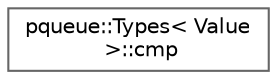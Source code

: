 digraph "类继承关系图"
{
 // LATEX_PDF_SIZE
  bgcolor="transparent";
  edge [fontname=Helvetica,fontsize=10,labelfontname=Helvetica,labelfontsize=10];
  node [fontname=Helvetica,fontsize=10,shape=box,height=0.2,width=0.4];
  rankdir="LR";
  Node0 [id="Node000000",label="pqueue::Types\< Value\l \>::cmp",height=0.2,width=0.4,color="grey40", fillcolor="white", style="filled",URL="$structpqueue_1_1_types_1_1cmp.html",tooltip=" "];
}
